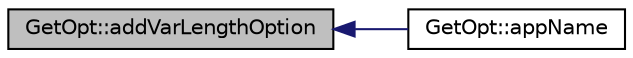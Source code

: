 digraph "GetOpt::addVarLengthOption"
{
 // INTERACTIVE_SVG=YES
  edge [fontname="Helvetica",fontsize="10",labelfontname="Helvetica",labelfontsize="10"];
  node [fontname="Helvetica",fontsize="10",shape=record];
  rankdir="LR";
  Node1 [label="GetOpt::addVarLengthOption",height=0.2,width=0.4,color="black", fillcolor="grey75", style="filled", fontcolor="black"];
  Node1 -> Node2 [dir="back",color="midnightblue",fontsize="10",style="solid",fontname="Helvetica"];
  Node2 [label="GetOpt::appName",height=0.2,width=0.4,color="black", fillcolor="white", style="filled",URL="$d1/d4b/class_get_opt.html#a2ea3cf13adec093e2f981f4b9f2734ac"];
}
